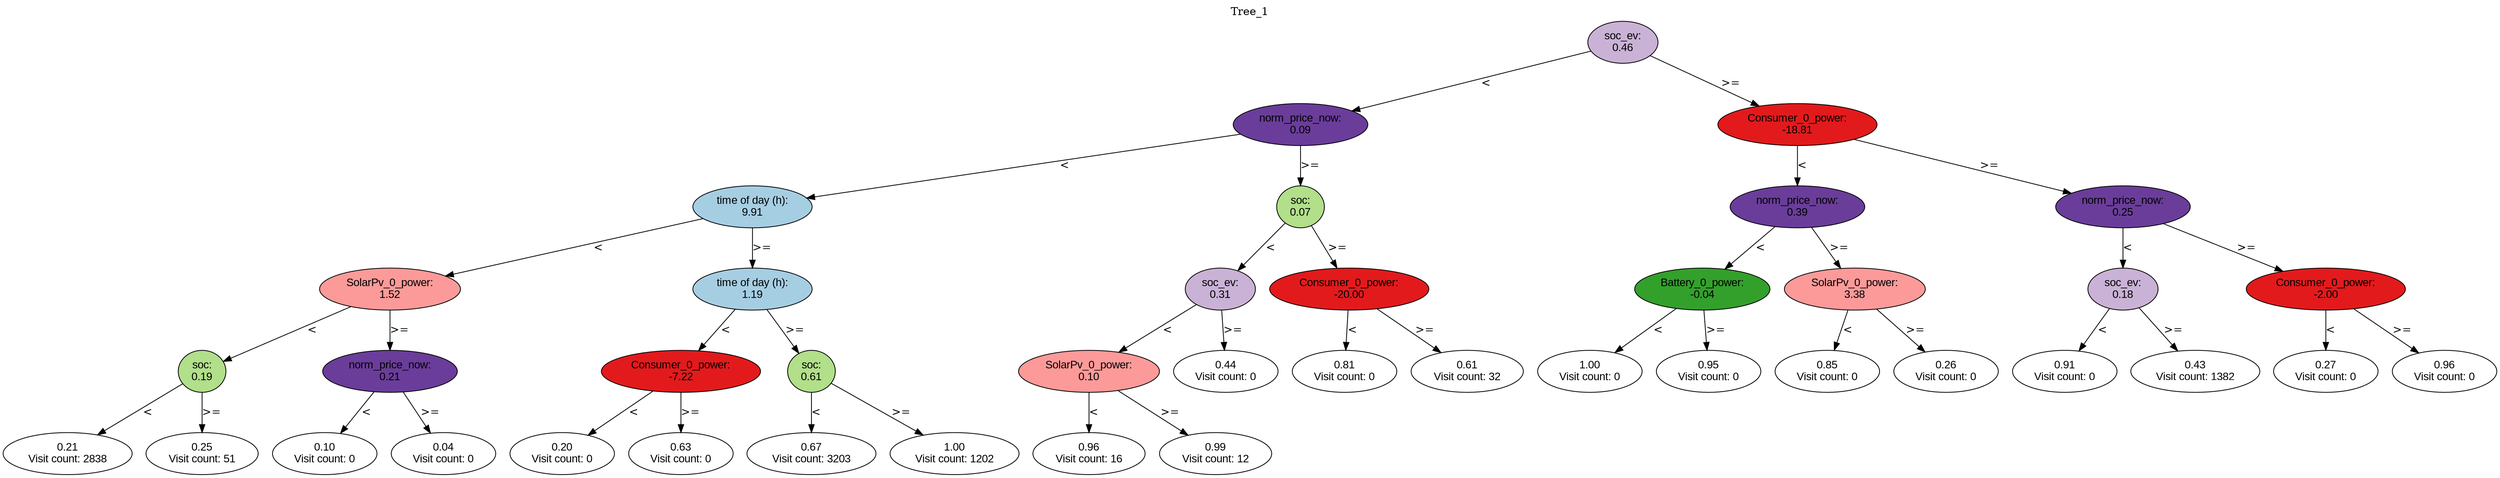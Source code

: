 digraph BST {
    node [fontname="Arial" style=filled colorscheme=paired12];
    0 [ label = "soc_ev:
0.46" fillcolor=9];
    1 [ label = "norm_price_now:
0.09" fillcolor=10];
    2 [ label = "time of day (h):
9.91" fillcolor=1];
    3 [ label = "SolarPv_0_power:
1.52" fillcolor=5];
    4 [ label = "soc:
0.19" fillcolor=3];
    5 [ label = "0.21
Visit count: 2838" fillcolor=white];
    6 [ label = "0.25
Visit count: 51" fillcolor=white];
    7 [ label = "norm_price_now:
0.21" fillcolor=10];
    8 [ label = "0.10
Visit count: 0" fillcolor=white];
    9 [ label = "0.04
Visit count: 0" fillcolor=white];
    10 [ label = "time of day (h):
1.19" fillcolor=1];
    11 [ label = "Consumer_0_power:
-7.22" fillcolor=6];
    12 [ label = "0.20
Visit count: 0" fillcolor=white];
    13 [ label = "0.63
Visit count: 0" fillcolor=white];
    14 [ label = "soc:
0.61" fillcolor=3];
    15 [ label = "0.67
Visit count: 3203" fillcolor=white];
    16 [ label = "1.00
Visit count: 1202" fillcolor=white];
    17 [ label = "soc:
0.07" fillcolor=3];
    18 [ label = "soc_ev:
0.31" fillcolor=9];
    19 [ label = "SolarPv_0_power:
0.10" fillcolor=5];
    20 [ label = "0.96
Visit count: 16" fillcolor=white];
    21 [ label = "0.99
Visit count: 12" fillcolor=white];
    22 [ label = "0.44
Visit count: 0" fillcolor=white];
    23 [ label = "Consumer_0_power:
-20.00" fillcolor=6];
    24 [ label = "0.81
Visit count: 0" fillcolor=white];
    25 [ label = "0.61
Visit count: 32" fillcolor=white];
    26 [ label = "Consumer_0_power:
-18.81" fillcolor=6];
    27 [ label = "norm_price_now:
0.39" fillcolor=10];
    28 [ label = "Battery_0_power:
-0.04" fillcolor=4];
    29 [ label = "1.00
Visit count: 0" fillcolor=white];
    30 [ label = "0.95
Visit count: 0" fillcolor=white];
    31 [ label = "SolarPv_0_power:
3.38" fillcolor=5];
    32 [ label = "0.85
Visit count: 0" fillcolor=white];
    33 [ label = "0.26
Visit count: 0" fillcolor=white];
    34 [ label = "norm_price_now:
0.25" fillcolor=10];
    35 [ label = "soc_ev:
0.18" fillcolor=9];
    36 [ label = "0.91
Visit count: 0" fillcolor=white];
    37 [ label = "0.43
Visit count: 1382" fillcolor=white];
    38 [ label = "Consumer_0_power:
-2.00" fillcolor=6];
    39 [ label = "0.27
Visit count: 0" fillcolor=white];
    40 [ label = "0.96
Visit count: 0" fillcolor=white];

    0  -> 1[ label = "<"];
    0  -> 26[ label = ">="];
    1  -> 2[ label = "<"];
    1  -> 17[ label = ">="];
    2  -> 3[ label = "<"];
    2  -> 10[ label = ">="];
    3  -> 4[ label = "<"];
    3  -> 7[ label = ">="];
    4  -> 5[ label = "<"];
    4  -> 6[ label = ">="];
    7  -> 8[ label = "<"];
    7  -> 9[ label = ">="];
    10  -> 11[ label = "<"];
    10  -> 14[ label = ">="];
    11  -> 12[ label = "<"];
    11  -> 13[ label = ">="];
    14  -> 15[ label = "<"];
    14  -> 16[ label = ">="];
    17  -> 18[ label = "<"];
    17  -> 23[ label = ">="];
    18  -> 19[ label = "<"];
    18  -> 22[ label = ">="];
    19  -> 20[ label = "<"];
    19  -> 21[ label = ">="];
    23  -> 24[ label = "<"];
    23  -> 25[ label = ">="];
    26  -> 27[ label = "<"];
    26  -> 34[ label = ">="];
    27  -> 28[ label = "<"];
    27  -> 31[ label = ">="];
    28  -> 29[ label = "<"];
    28  -> 30[ label = ">="];
    31  -> 32[ label = "<"];
    31  -> 33[ label = ">="];
    34  -> 35[ label = "<"];
    34  -> 38[ label = ">="];
    35  -> 36[ label = "<"];
    35  -> 37[ label = ">="];
    38  -> 39[ label = "<"];
    38  -> 40[ label = ">="];

    labelloc="t";
    label="Tree_1";
}